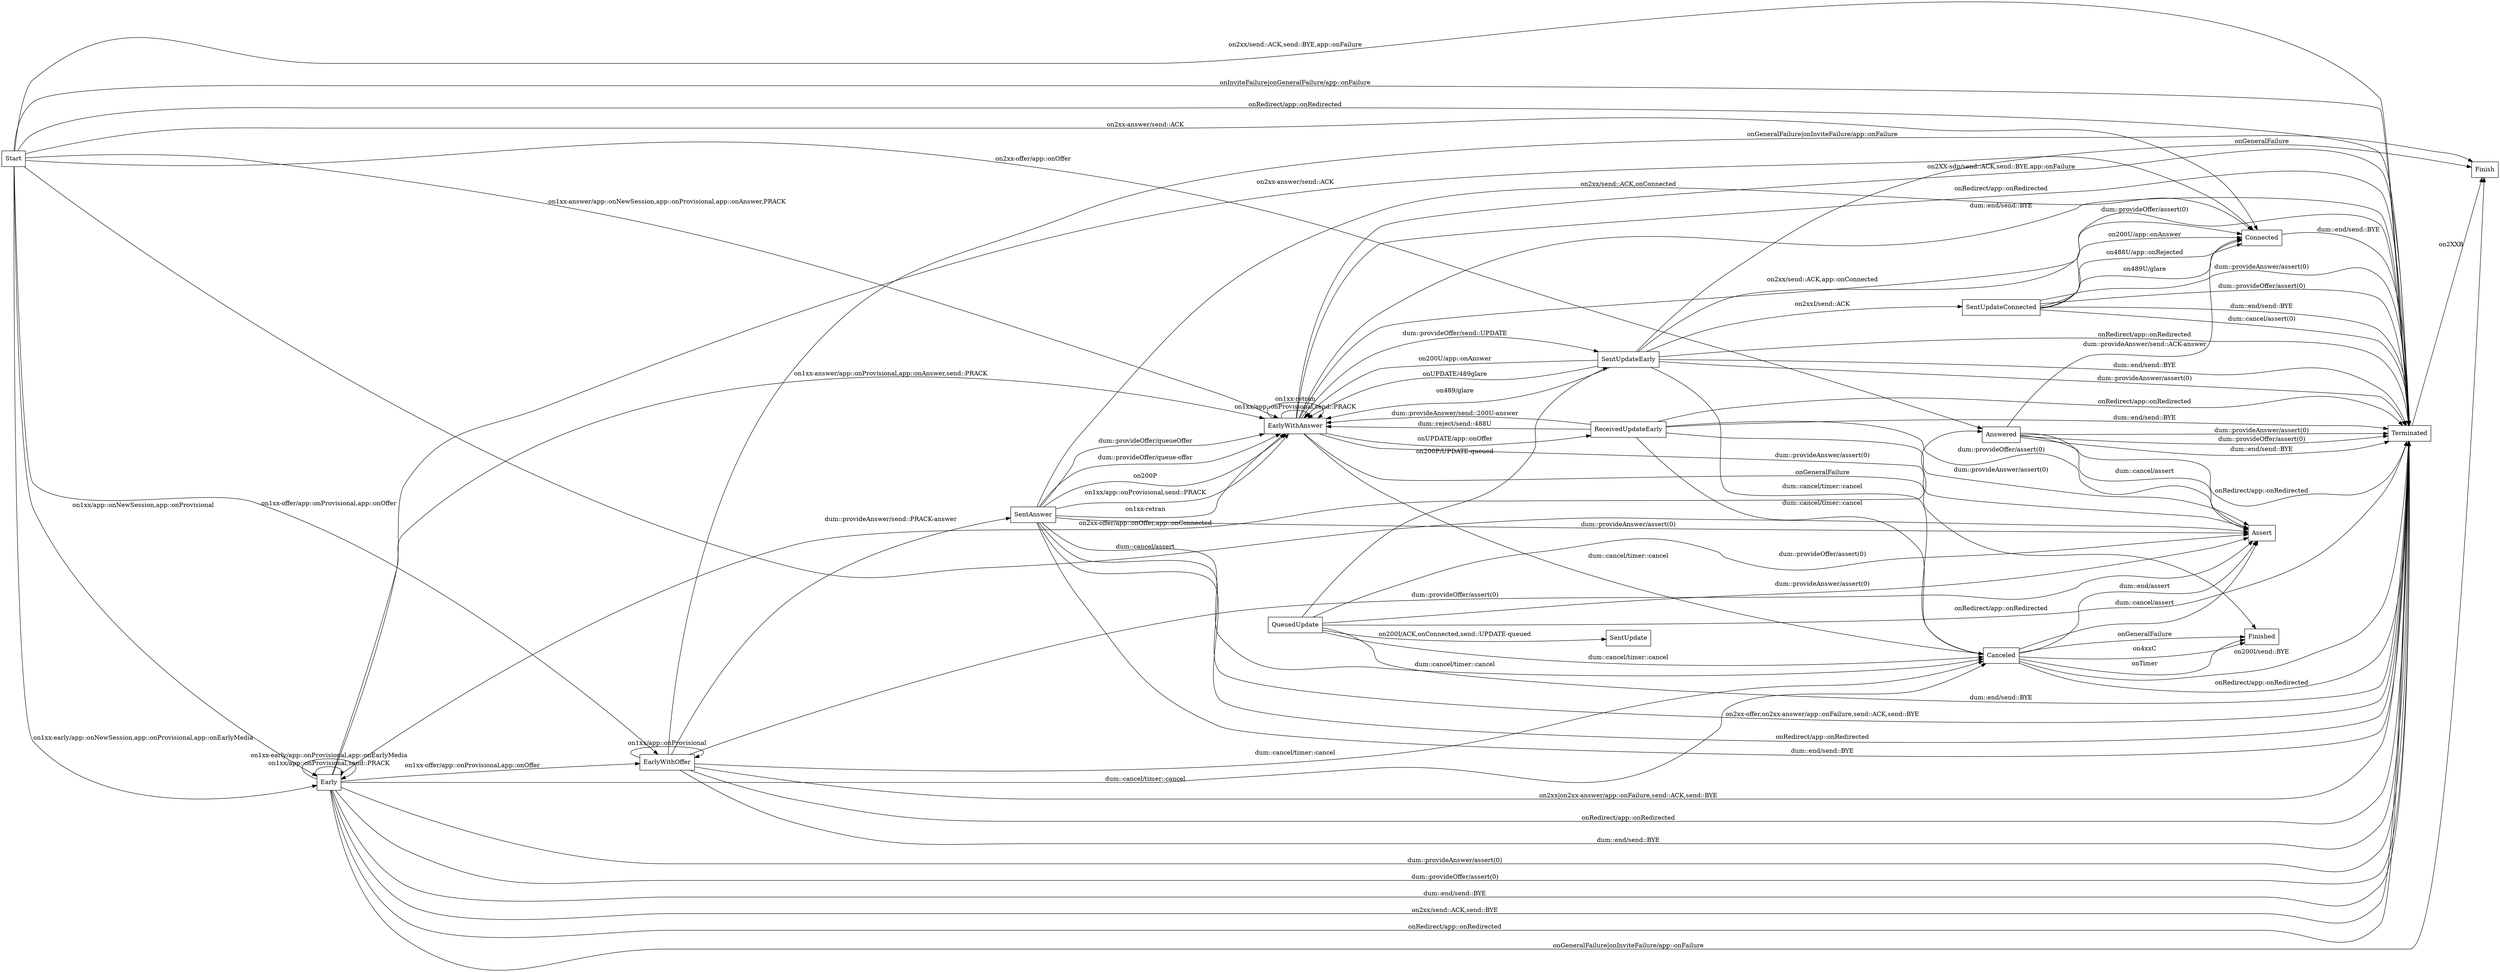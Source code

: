 //  names start with cap are states
//  names start with app:: are appliction handlers
//  names start with dum:: are dum interface to application
//  names start with lower case are actions
//  names start with on are events

digraph UAC {
    rankdir=LR;
    node [shape = box];

    // create a timer in the DialogSet when 1xx is received including 100
    Start -> Early                          [ label = "on1xx/app::onNewSession,app::onProvisional" ];
    Start -> Early                          [ label = "on1xx-early/app::onNewSession,app::onProvisional,app::onEarlyMedia" ];
    Start -> EarlyWithOffer                 [ label = "on1xx-offer/app::onProvisional,app::onOffer" ];
    Start -> EarlyWithAnswer                [ label = "on1xx-answer/app::onNewSession,app::onProvisional,app::onAnswer,PRACK" ];
    Start -> Answered        [ label = "on2xx-offer/app::onOffer" ];
    Start -> Connected                      [ label = "on2xx-answer/send::ACK" ];
    Start -> Terminated                     [ label = "on2xx/send::ACK,send::BYE,app::onFailure" ];
    Start -> Terminated                     [ label = "onInviteFailure|onGeneralFailure/app::onFailure" ];
    Start -> Terminated                     [ label = "onRedirect/app::onRedirected" ];
    Start -> Assert                         [ label = "dum::cancel/assert" ];

    Early -> Early                          [ label = "on1xx/app::onProvisional,send::PRACK" ];
    Early -> Early                          [ label = "on1xx-early/app::onProvisional,app::onEarlyMedia" ];
    Early -> EarlyWithOffer                 [ label = "on1xx-offer/app::onProvisional,app::onOffer" ];
    Early -> EarlyWithAnswer                [ label = "on1xx-answer/app::onProvisional,app::onAnswer,send::PRACK" ];
    Early -> Answered        [ label = "on2xx-offer/app::onOffer,app::onConnected" ];
    Early -> Connected                      [ label = "on2xx-answer/send::ACK" ];
    Early -> Terminated                     [ label = "on2xx/send::ACK,send::BYE" ];
    Early -> Finish                         [ label = "onGeneralFailure|onInviteFailure/app::onFailure" ];
    Early -> Terminated                     [ label = "onRedirect/app::onRedirected" ];
    Early -> Canceled                       [ label = "dum::cancel/timer::cancel" ];
    Early -> Terminated                     [ label = "dum::provideAnswer/assert(0)" ];
    Early -> Terminated                     [ label = "dum::provideOffer/assert(0)" ];
    Early -> Terminated                     [ label = "dum::end/send::BYE" ];


    EarlyWithOffer -> EarlyWithOffer        [ label = "on1xx/app::onProvisional" ];
    //  Ken's note:
    //  Rohan says, the first 180 an UAS is to respond to an INVITE w/offer, must contain an answer.
    EarlyWithOffer -> SentAnswer       [ label = "dum::provideAnswer/send::PRACK-answer" ];
    EarlyWithOffer -> Terminated            [ label = "on2xx|on2xx-answer/app::onFailure,send::ACK,send::BYE" ];
    EarlyWithOffer -> Terminated            [ label = "onRedirect/app::onRedirected" ];
    EarlyWithOffer -> Finish                [ label = "onGeneralFailure|onInviteFailure/app::onFailure" ];
    EarlyWithOffer -> Canceled              [ label = "dum::cancel/timer::cancel" ];
    EarlyWithOffer -> Assert                [ label = "dum::provideOffer/assert(0)" ];
    EarlyWithOffer -> Terminated            [ label = "dum::end/send::BYE" ];

    EarlyWithAnswer -> EarlyWithAnswer      [ label = "on1xx/app::onProvisional,send::PRACK" ];
    EarlyWithAnswer -> EarlyWithAnswer      [ label = "on1xx-retran" ];
    EarlyWithAnswer -> Connected            [ label = "on2xx/send::ACK,app::onConnected" ];
    EarlyWithAnswer -> Terminated           [ label = "on2XX-sdp/send::ACK,send::BYE,app::onFailure" ];
    EarlyWithAnswer -> ReceivedUpdateEarly  [ label = "onUPDATE/app::onOffer" ];
    EarlyWithAnswer -> SentUpdateEarly      [ label = "dum::provideOffer/send::UPDATE" ];    // Can I send the UPDATE before I get 200/PRACK
    EarlyWithAnswer -> Terminated           [ label = "onRedirect/app::onRedirected" ];
    EarlyWithAnswer -> Finished             [ label = "onGeneralFailure" ];
    EarlyWithAnswer -> Canceled             [ label = "dum::cancel/timer::cancel" ];
    EarlyWithAnswer -> Terminated           [ label = "dum::end/send::BYE" ];
    EarlyWithAnswer -> Assert               [ label = "dum::provideAnswer/assert(0)" ];

    SentUpdateEarly -> EarlyWithAnswer      [ label = "on200U/app::onAnswer" ];
    SentUpdateEarly -> EarlyWithAnswer      [ label = "onUPDATE/489glare" ];
    SentUpdateEarly -> EarlyWithAnswer      [ label = "on489/glare" ];
    SentUpdateEarly -> SentUpdateConnected  [ label = "on2xxI/send::ACK" ];
    SentUpdateEarly -> Finish               [ label = "onGeneralFailure" ];
    SentUpdateEarly -> Canceled             [ label = "dum::cancel/timer::cancel" ];
    SentUpdateEarly -> Terminated           [ label = "dum::provideAnswer/assert(0)" ];
    SentUpdateEarly -> Terminated           [ label = "dum::provideOffer/assert(0)" ];
    SentUpdateEarly -> Terminated           [ label = "onRedirect/app::onRedirected" ];
    SentUpdateEarly -> Terminated           [ label = "dum::end/send::BYE" ];

    SentUpdateConnected -> Connected        [ label = "on200U/app::onAnswer" ];
    SentUpdateConnected -> Connected        [ label = "on488U/app::onRejected" ];
    SentUpdateConnected -> Connected        [ label = "on489U/glare" ];
    SentUpdateConnected -> Terminated       [ label = "dum::cancel/assert(0)" ];
    SentUpdateConnected -> Terminated       [ label = "dum::provideAnswer/assert(0)" ];
    SentUpdateConnected -> Terminated       [ label = "dum::provideOffer/assert(0)" ];
    SentUpdateConnected -> Terminated       [ label = "dum::end/send::BYE" ];

    ReceivedUpdateEarly -> Terminated       [ label = "onRedirect/app::onRedirected" ];
    ReceivedUpdateEarly -> EarlyWithAnswer  [ label = "dum::provideAnswer/send::200U-answer" ];
    ReceivedUpdateEarly -> EarlyWithAnswer  [ label = "dum::reject/send::488U" ];
    ReceivedUpdateEarly -> Canceled         [ label = "dum::cancel/timer::cancel" ];
    ReceivedUpdateEarly -> Terminated       [ label = "dum::end/send::BYE" ];
    ReceivedUpdateEarly -> Assert           [ label = "dum::provideAnswer/assert(0)" ];
    ReceivedUpdateEarly -> Assert           [ label = "dum::provideOffer/assert(0)" ];

    Answered -> Connected                       [ label = "dum::provideAnswer/send::ACK-answer" ];
    Answered -> Terminated                      [ label = "onRedirect/app::onRedirected" ];
    Answered -> Terminated                      [ label = "dum::provideAnswer/assert(0)" ];
    Answered -> Terminated                      [ label = "dum::provideOffer/assert(0)" ];
    Answered -> Terminated                      [ label = "dum::end/send::BYE" ];
    Answered -> Assert                          [ label = "dum::cancel/assert" ];

    SentAnswer -> EarlyWithAnswer               [ label = "dum::provideOffer/queue-offer" ]; 
    SentAnswer -> EarlyWithAnswer               [ label = "on200P" ];
    SentAnswer -> Connected                     [ label = "on2xx/send::ACK,onConnected" ];
    SentAnswer -> Terminated                    [ label = "on2xx-offer,on2xx-answer/app::onFailure,send::ACK,send::BYE" ];
    SentAnswer -> EarlyWithAnswer               [ label = "on1xx/app::onProvisional,send::PRACK" ];
    SentAnswer -> EarlyWithAnswer               [ label = "on1xx-retran" ];
    SentAnswer -> Terminated                    [ label = "onRedirect/app::onRedirected" ];
    SentAnswer -> Terminated                    [ label = "dum::end/send::BYE" ];
    SentAnswer -> EarlyWithAnswer               [ label = "dum::provideOffer/queueOffer" ];
    SentAnswer -> Canceled                      [ label = "dum::cancel/timer::cancel" ];
    SentAnswer -> Assert                        [ label = "dum::provideAnswer/assert(0)" ];

    QueuedUpdate -> SentUpdateEarly             [ label = "on200P/UPDATE-queued" ];
    QueuedUpdate -> SentUpdate                  [ label = "on200I/ACK,onConnected,send::UPDATE-queued" ];
    QueuedUpdate -> Terminated                  [ label = "onRedirect/app::onRedirected" ];
    QueuedUpdate -> Terminated                  [ label = "dum::end/send::BYE" ];
    QueuedUpdate -> Canceled                    [ label = "dum::cancel/timer::cancel" ];
    QueuedUpdate -> Assert                      [ label = "dum::provideAnswer/assert(0)" ];
    QueuedUpdate -> Assert                      [ label = "dum::provideOffer/assert(0)" ];

    Canceled -> Finished                        [ label = "onTimer" ];
    Canceled -> Finished                        [ label = "onGeneralFailure" ];
    Canceled -> Finished                        [ label = "on4xxC" ];
    Canceled -> Terminated                      [ label = "on200I/send::BYE" ];
    Canceled -> Terminated                      [ label = "onRedirect/app::onRedirected" ];
    Canceled -> Assert                          [ label = "dum::cancel/assert" ];
    Canceled -> Assert                          [ label = "dum::end/assert" ];
        
    Connected -> Terminated                     [ label = "dum::end/send::BYE" ];

    Terminated -> Finish                        [ label = "on2XXB" ];
}
